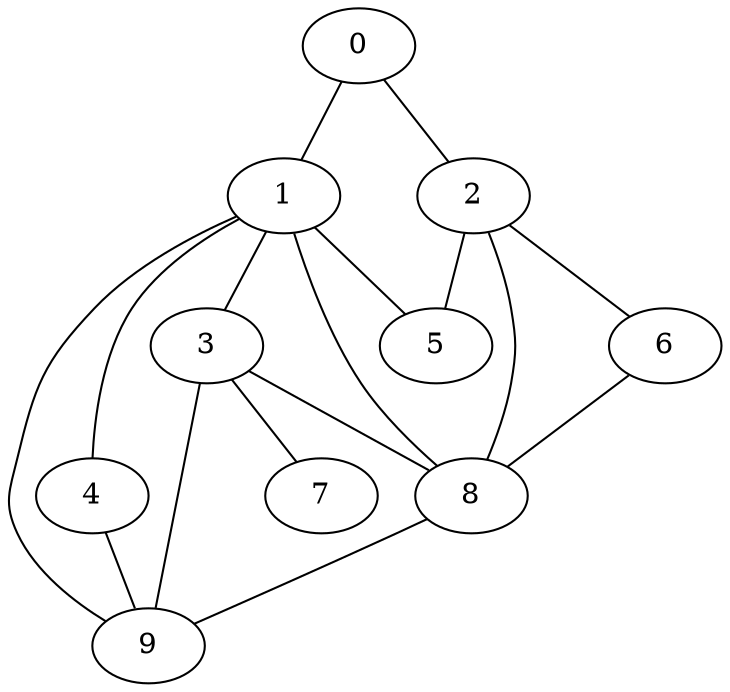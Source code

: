 
graph graphname {
    0 -- 1
0 -- 2
1 -- 3
1 -- 4
1 -- 5
1 -- 8
1 -- 9
2 -- 5
2 -- 6
2 -- 8
3 -- 8
3 -- 7
3 -- 9
4 -- 9
6 -- 8
8 -- 9

}
